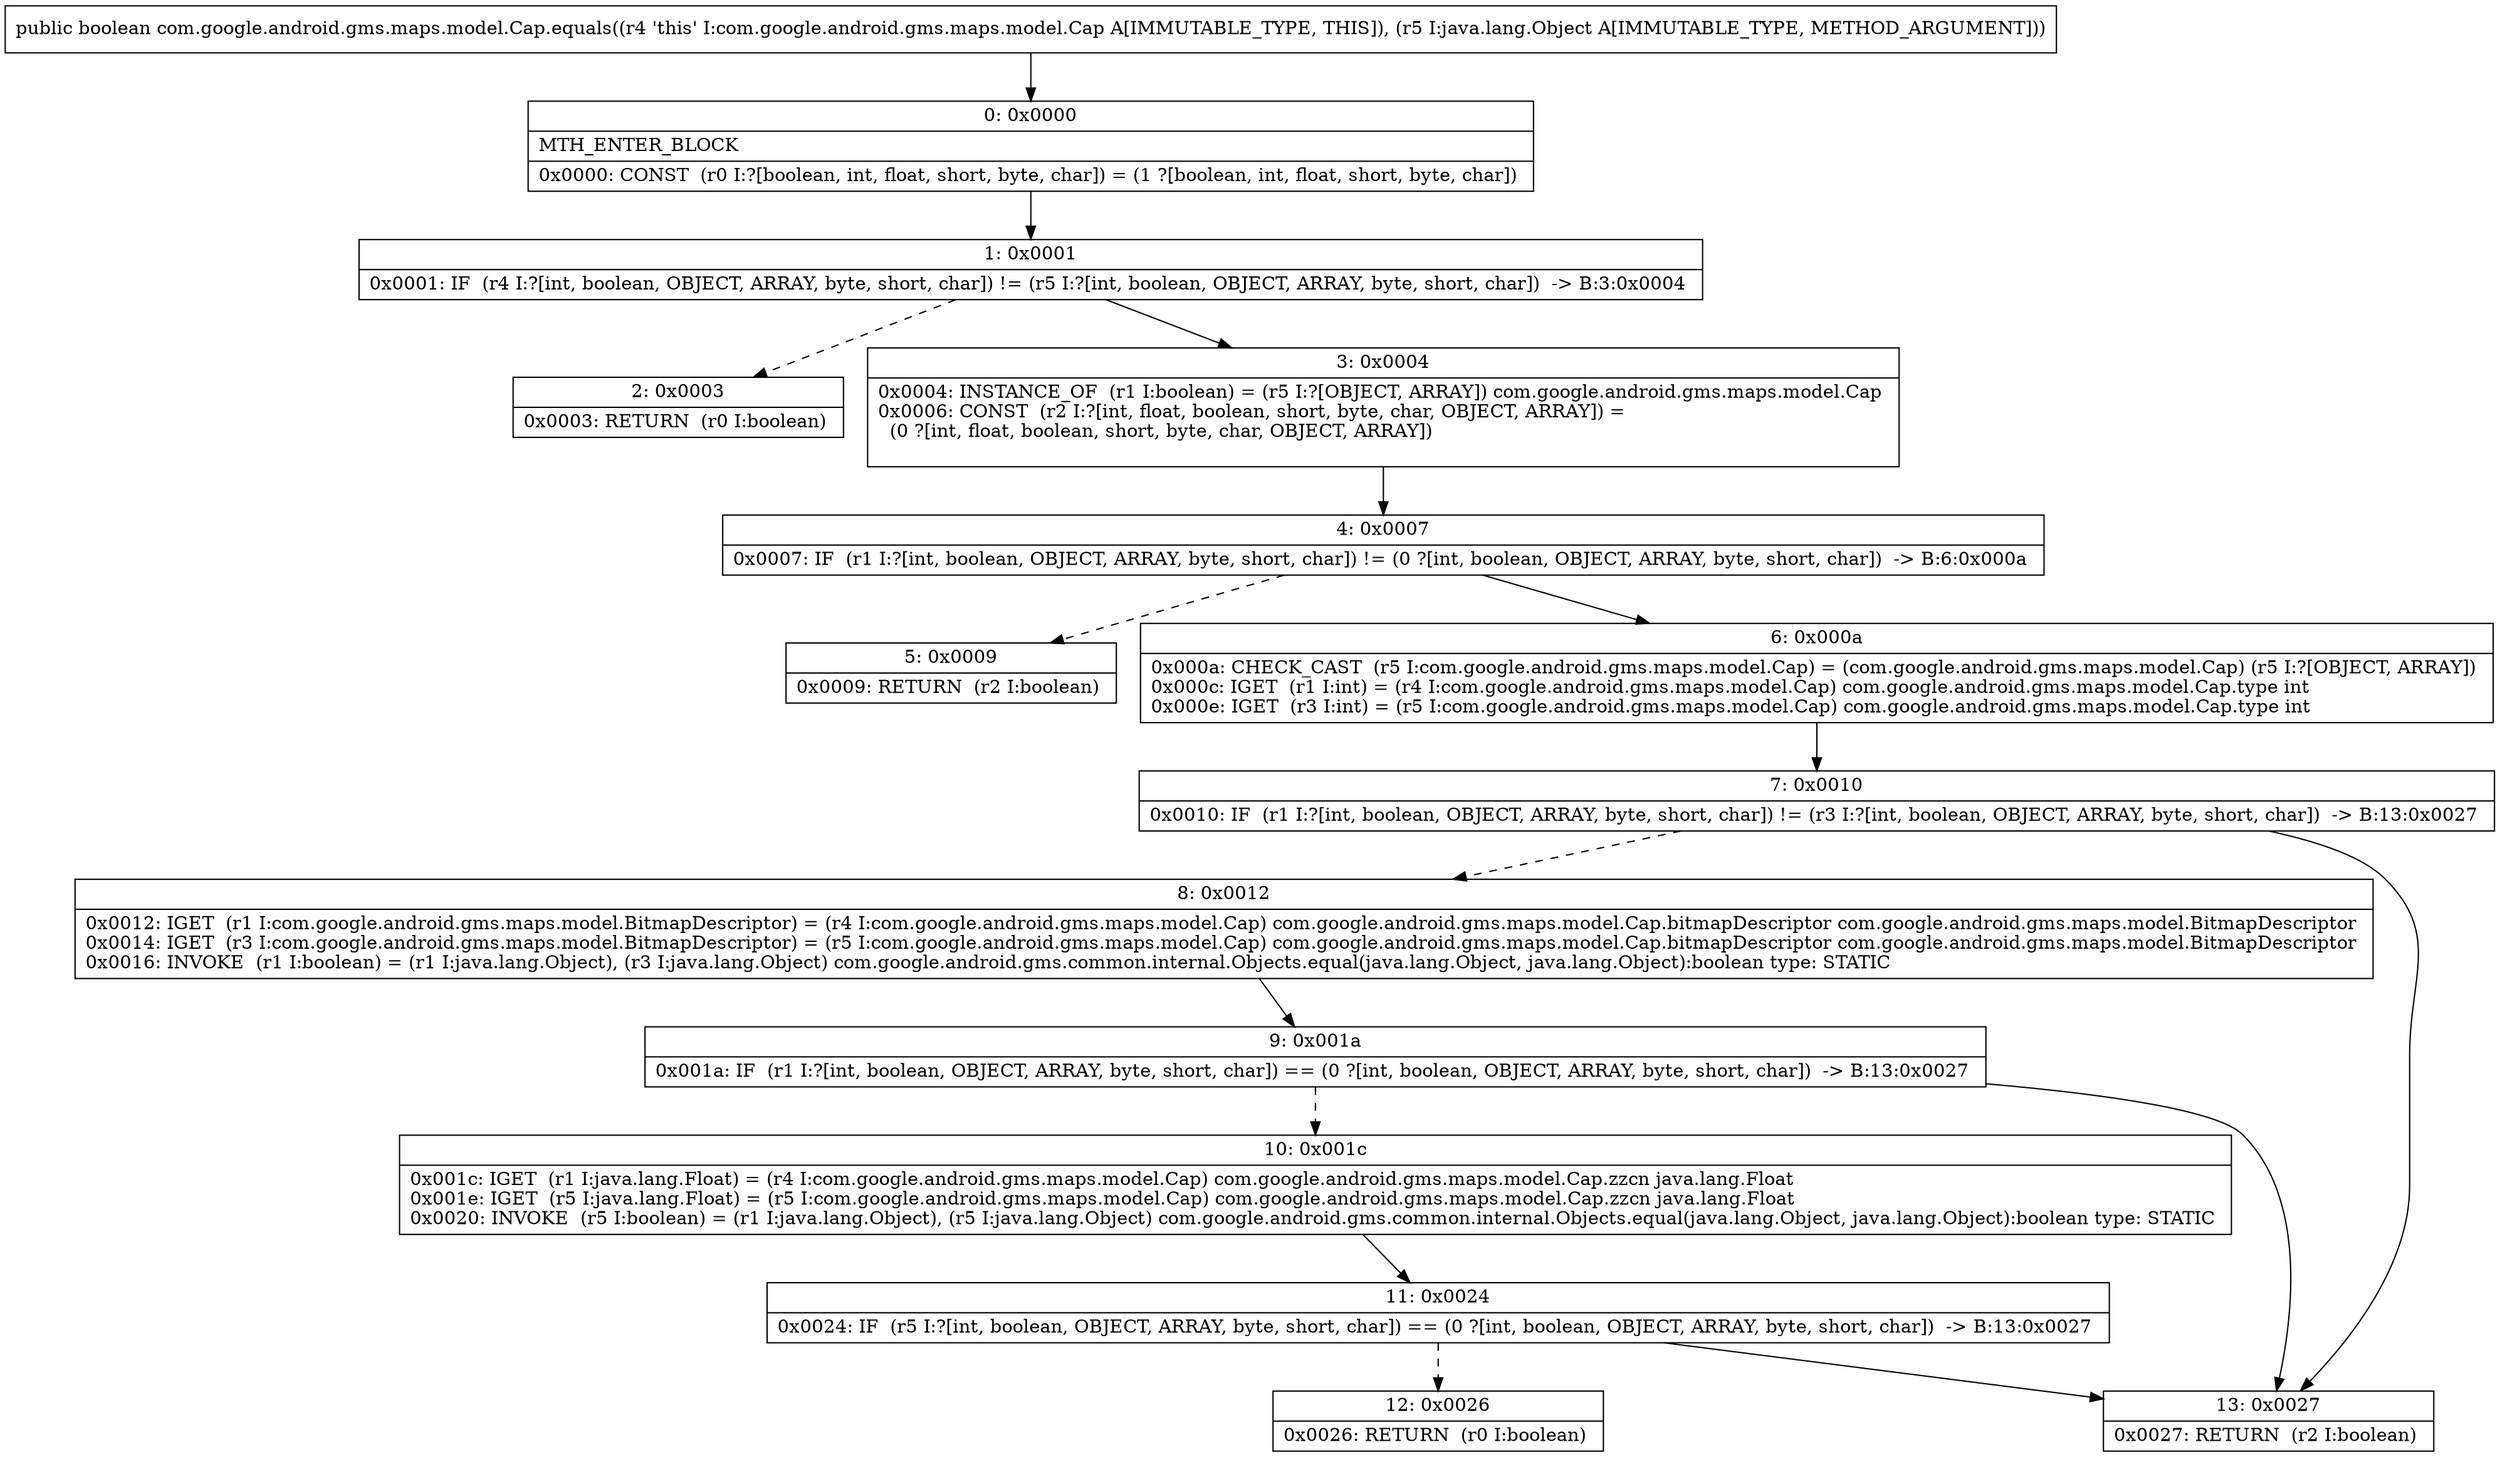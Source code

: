 digraph "CFG forcom.google.android.gms.maps.model.Cap.equals(Ljava\/lang\/Object;)Z" {
Node_0 [shape=record,label="{0\:\ 0x0000|MTH_ENTER_BLOCK\l|0x0000: CONST  (r0 I:?[boolean, int, float, short, byte, char]) = (1 ?[boolean, int, float, short, byte, char]) \l}"];
Node_1 [shape=record,label="{1\:\ 0x0001|0x0001: IF  (r4 I:?[int, boolean, OBJECT, ARRAY, byte, short, char]) != (r5 I:?[int, boolean, OBJECT, ARRAY, byte, short, char])  \-\> B:3:0x0004 \l}"];
Node_2 [shape=record,label="{2\:\ 0x0003|0x0003: RETURN  (r0 I:boolean) \l}"];
Node_3 [shape=record,label="{3\:\ 0x0004|0x0004: INSTANCE_OF  (r1 I:boolean) = (r5 I:?[OBJECT, ARRAY]) com.google.android.gms.maps.model.Cap \l0x0006: CONST  (r2 I:?[int, float, boolean, short, byte, char, OBJECT, ARRAY]) = \l  (0 ?[int, float, boolean, short, byte, char, OBJECT, ARRAY])\l \l}"];
Node_4 [shape=record,label="{4\:\ 0x0007|0x0007: IF  (r1 I:?[int, boolean, OBJECT, ARRAY, byte, short, char]) != (0 ?[int, boolean, OBJECT, ARRAY, byte, short, char])  \-\> B:6:0x000a \l}"];
Node_5 [shape=record,label="{5\:\ 0x0009|0x0009: RETURN  (r2 I:boolean) \l}"];
Node_6 [shape=record,label="{6\:\ 0x000a|0x000a: CHECK_CAST  (r5 I:com.google.android.gms.maps.model.Cap) = (com.google.android.gms.maps.model.Cap) (r5 I:?[OBJECT, ARRAY]) \l0x000c: IGET  (r1 I:int) = (r4 I:com.google.android.gms.maps.model.Cap) com.google.android.gms.maps.model.Cap.type int \l0x000e: IGET  (r3 I:int) = (r5 I:com.google.android.gms.maps.model.Cap) com.google.android.gms.maps.model.Cap.type int \l}"];
Node_7 [shape=record,label="{7\:\ 0x0010|0x0010: IF  (r1 I:?[int, boolean, OBJECT, ARRAY, byte, short, char]) != (r3 I:?[int, boolean, OBJECT, ARRAY, byte, short, char])  \-\> B:13:0x0027 \l}"];
Node_8 [shape=record,label="{8\:\ 0x0012|0x0012: IGET  (r1 I:com.google.android.gms.maps.model.BitmapDescriptor) = (r4 I:com.google.android.gms.maps.model.Cap) com.google.android.gms.maps.model.Cap.bitmapDescriptor com.google.android.gms.maps.model.BitmapDescriptor \l0x0014: IGET  (r3 I:com.google.android.gms.maps.model.BitmapDescriptor) = (r5 I:com.google.android.gms.maps.model.Cap) com.google.android.gms.maps.model.Cap.bitmapDescriptor com.google.android.gms.maps.model.BitmapDescriptor \l0x0016: INVOKE  (r1 I:boolean) = (r1 I:java.lang.Object), (r3 I:java.lang.Object) com.google.android.gms.common.internal.Objects.equal(java.lang.Object, java.lang.Object):boolean type: STATIC \l}"];
Node_9 [shape=record,label="{9\:\ 0x001a|0x001a: IF  (r1 I:?[int, boolean, OBJECT, ARRAY, byte, short, char]) == (0 ?[int, boolean, OBJECT, ARRAY, byte, short, char])  \-\> B:13:0x0027 \l}"];
Node_10 [shape=record,label="{10\:\ 0x001c|0x001c: IGET  (r1 I:java.lang.Float) = (r4 I:com.google.android.gms.maps.model.Cap) com.google.android.gms.maps.model.Cap.zzcn java.lang.Float \l0x001e: IGET  (r5 I:java.lang.Float) = (r5 I:com.google.android.gms.maps.model.Cap) com.google.android.gms.maps.model.Cap.zzcn java.lang.Float \l0x0020: INVOKE  (r5 I:boolean) = (r1 I:java.lang.Object), (r5 I:java.lang.Object) com.google.android.gms.common.internal.Objects.equal(java.lang.Object, java.lang.Object):boolean type: STATIC \l}"];
Node_11 [shape=record,label="{11\:\ 0x0024|0x0024: IF  (r5 I:?[int, boolean, OBJECT, ARRAY, byte, short, char]) == (0 ?[int, boolean, OBJECT, ARRAY, byte, short, char])  \-\> B:13:0x0027 \l}"];
Node_12 [shape=record,label="{12\:\ 0x0026|0x0026: RETURN  (r0 I:boolean) \l}"];
Node_13 [shape=record,label="{13\:\ 0x0027|0x0027: RETURN  (r2 I:boolean) \l}"];
MethodNode[shape=record,label="{public boolean com.google.android.gms.maps.model.Cap.equals((r4 'this' I:com.google.android.gms.maps.model.Cap A[IMMUTABLE_TYPE, THIS]), (r5 I:java.lang.Object A[IMMUTABLE_TYPE, METHOD_ARGUMENT])) }"];
MethodNode -> Node_0;
Node_0 -> Node_1;
Node_1 -> Node_2[style=dashed];
Node_1 -> Node_3;
Node_3 -> Node_4;
Node_4 -> Node_5[style=dashed];
Node_4 -> Node_6;
Node_6 -> Node_7;
Node_7 -> Node_8[style=dashed];
Node_7 -> Node_13;
Node_8 -> Node_9;
Node_9 -> Node_10[style=dashed];
Node_9 -> Node_13;
Node_10 -> Node_11;
Node_11 -> Node_12[style=dashed];
Node_11 -> Node_13;
}

